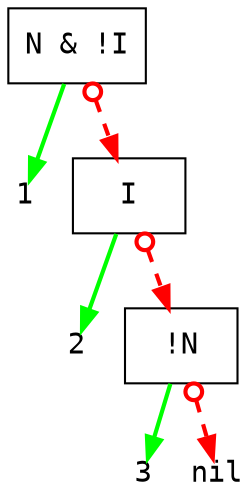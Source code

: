 digraph G {
node [ fontsize=14];
bgcolor="#ffffff00" # RGBA (with alpha)
1 [shape=box,label="N & !I",fontname="Courier"]
2 [shape=plain,label="1",fontname="Courier"]
3 [shape=box,label="I",fontname="Courier"]
4 [shape=plain,label="2",fontname="Courier"]
5 [shape=box,label="!N",fontname="Courier"]
6 [shape=plain,label="3",fontname="Courier"]
7 [shape=plain,label="nil",fontname="Courier"]
{rank=same 2 3}
{rank=same 4 5}
{rank=same 6 7}

1 -> 2 [style=solid,color=green,penwidth=2]
1 -> 3 [style=dashed,color=red,penwidth=2,arrowhead=normal,arrowtail=odot,dir=both]

3 -> 4 [style=solid,color=green,penwidth=2]
3 -> 5 [style=dashed,color=red,penwidth=2,arrowhead=normal,arrowtail=odot,dir=both]

5 -> 6 [style=solid,color=green,penwidth=2]
5 -> 7 [style=dashed,color=red,penwidth=2,arrowhead=normal,arrowtail=odot,dir=both]
}